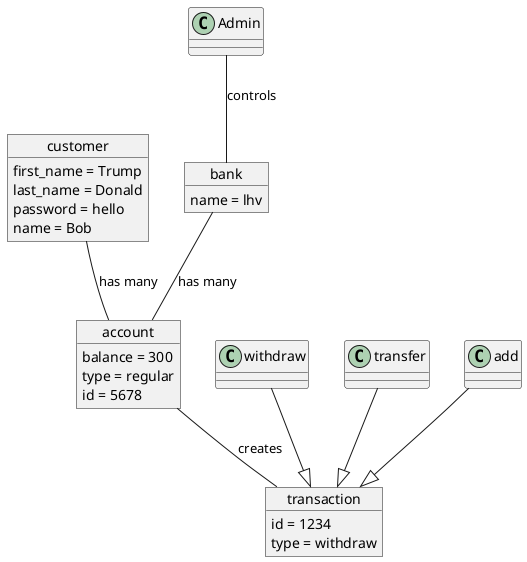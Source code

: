 @startuml
object customer{
    first_name = Trump
    last_name = Donald
    password = hello
    name = Bob
}

object bank{
    name = lhv
} 

object account{
    balance = 300
    type = regular
    id = 5678
}

object transaction{
    id = 1234
    type = withdraw
}


customer -- account : has many
bank -- account : has many
account -- transaction : creates
Admin -- bank : controls
withdraw --|> transaction
transfer --|> transaction
add --|> transaction
@enduml
